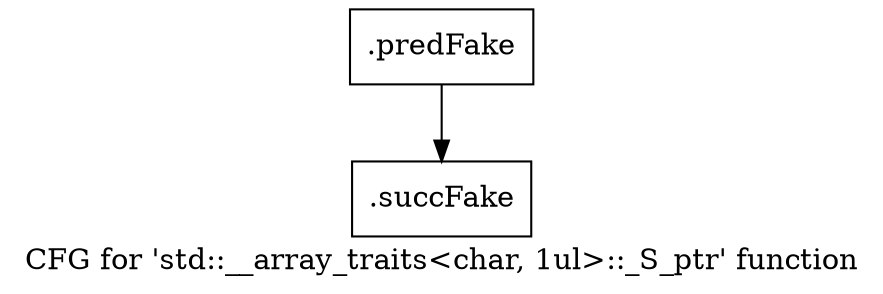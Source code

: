 digraph "CFG for 'std::__array_traits\<char, 1ul\>::_S_ptr' function" {
	label="CFG for 'std::__array_traits\<char, 1ul\>::_S_ptr' function";

	Node0x51aaef0 [shape=record,filename="",linenumber="",label="{.predFake}"];
	Node0x51aaef0 -> Node0x509a4c0[ callList="" memoryops="" filename="/home/akhilkushe/Xilinx/Vitis_HLS/2021.2/tps/lnx64/gcc-6.2.0/lib/gcc/x86_64-pc-linux-gnu/6.2.0/../../../../include/c++/6.2.0/array" execusionnum="10"];
	Node0x509a4c0 [shape=record,filename="/home/akhilkushe/Xilinx/Vitis_HLS/2021.2/tps/lnx64/gcc-6.2.0/lib/gcc/x86_64-pc-linux-gnu/6.2.0/../../../../include/c++/6.2.0/array",linenumber="58",label="{.succFake}"];
}

